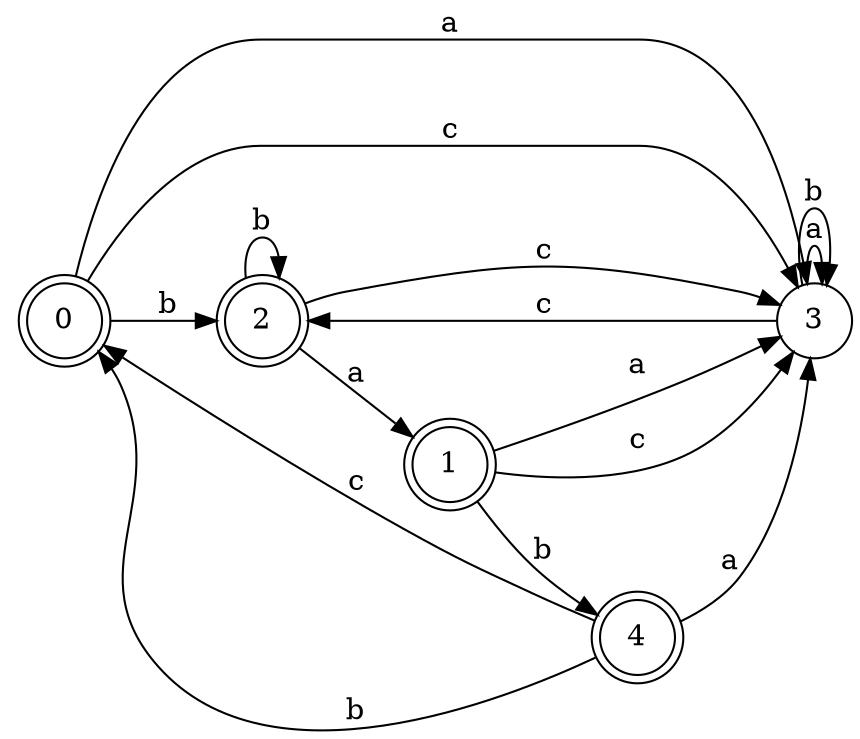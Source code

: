 digraph n4_4 {
__start0 [label="" shape="none"];

rankdir=LR;
size="8,5";

s0 [style="rounded,filled", color="black", fillcolor="white" shape="doublecircle", label="0"];
s1 [style="rounded,filled", color="black", fillcolor="white" shape="doublecircle", label="1"];
s2 [style="rounded,filled", color="black", fillcolor="white" shape="doublecircle", label="2"];
s3 [style="filled", color="black", fillcolor="white" shape="circle", label="3"];
s4 [style="rounded,filled", color="black", fillcolor="white" shape="doublecircle", label="4"];
s0 -> s3 [label="a"];
s0 -> s2 [label="b"];
s0 -> s3 [label="c"];
s1 -> s3 [label="a"];
s1 -> s4 [label="b"];
s1 -> s3 [label="c"];
s2 -> s1 [label="a"];
s2 -> s2 [label="b"];
s2 -> s3 [label="c"];
s3 -> s3 [label="a"];
s3 -> s3 [label="b"];
s3 -> s2 [label="c"];
s4 -> s3 [label="a"];
s4 -> s0 [label="b"];
s4 -> s0 [label="c"];

}